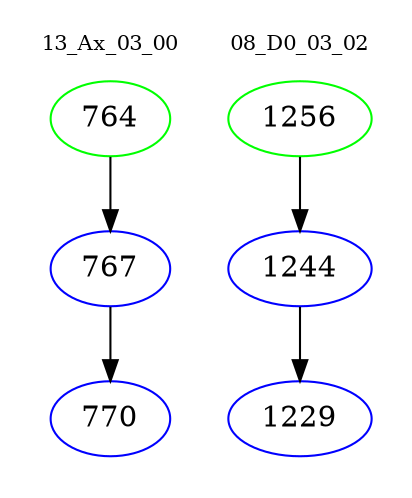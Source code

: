 digraph{
subgraph cluster_0 {
color = white
label = "13_Ax_03_00";
fontsize=10;
T0_764 [label="764", color="green"]
T0_764 -> T0_767 [color="black"]
T0_767 [label="767", color="blue"]
T0_767 -> T0_770 [color="black"]
T0_770 [label="770", color="blue"]
}
subgraph cluster_1 {
color = white
label = "08_D0_03_02";
fontsize=10;
T1_1256 [label="1256", color="green"]
T1_1256 -> T1_1244 [color="black"]
T1_1244 [label="1244", color="blue"]
T1_1244 -> T1_1229 [color="black"]
T1_1229 [label="1229", color="blue"]
}
}

